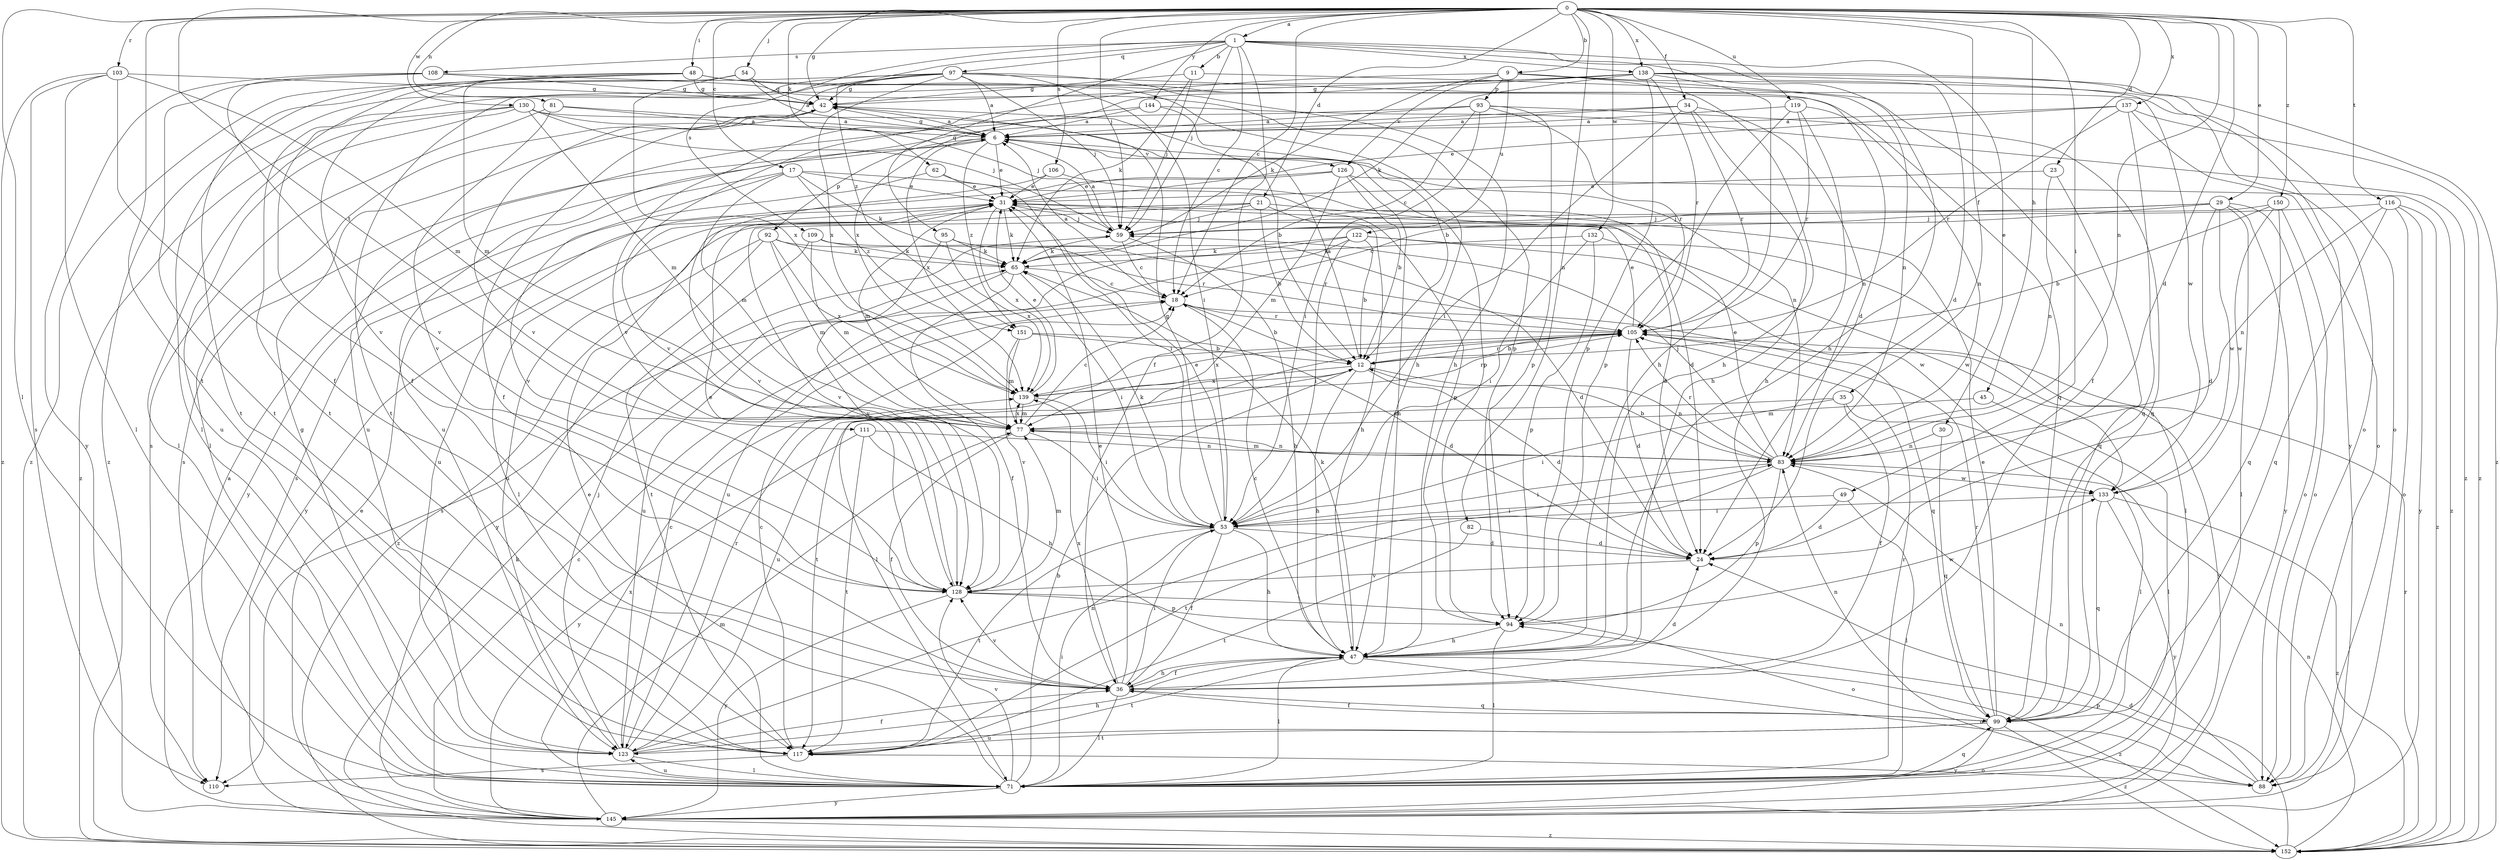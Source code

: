 strict digraph  {
0;
1;
6;
9;
11;
12;
17;
18;
21;
23;
24;
29;
30;
31;
34;
35;
36;
42;
45;
47;
48;
49;
53;
54;
59;
62;
65;
71;
77;
81;
82;
83;
88;
92;
93;
94;
95;
97;
99;
103;
105;
106;
108;
109;
110;
111;
116;
117;
119;
122;
123;
126;
128;
130;
132;
133;
137;
138;
139;
144;
145;
150;
151;
152;
0 -> 1  [label=a];
0 -> 9  [label=b];
0 -> 17  [label=c];
0 -> 18  [label=c];
0 -> 21  [label=d];
0 -> 23  [label=d];
0 -> 24  [label=d];
0 -> 29  [label=e];
0 -> 34  [label=f];
0 -> 35  [label=f];
0 -> 42  [label=g];
0 -> 45  [label=h];
0 -> 48  [label=i];
0 -> 49  [label=i];
0 -> 54  [label=j];
0 -> 59  [label=j];
0 -> 62  [label=k];
0 -> 71  [label=l];
0 -> 81  [label=n];
0 -> 82  [label=n];
0 -> 83  [label=n];
0 -> 103  [label=r];
0 -> 106  [label=s];
0 -> 111  [label=t];
0 -> 116  [label=t];
0 -> 117  [label=t];
0 -> 119  [label=u];
0 -> 130  [label=w];
0 -> 132  [label=w];
0 -> 137  [label=x];
0 -> 138  [label=x];
0 -> 144  [label=y];
0 -> 150  [label=z];
1 -> 11  [label=b];
1 -> 18  [label=c];
1 -> 24  [label=d];
1 -> 30  [label=e];
1 -> 36  [label=f];
1 -> 47  [label=h];
1 -> 59  [label=j];
1 -> 95  [label=q];
1 -> 97  [label=q];
1 -> 108  [label=s];
1 -> 109  [label=s];
1 -> 138  [label=x];
1 -> 151  [label=z];
6 -> 31  [label=e];
6 -> 42  [label=g];
6 -> 83  [label=n];
6 -> 92  [label=p];
6 -> 110  [label=s];
6 -> 126  [label=v];
6 -> 139  [label=x];
6 -> 151  [label=z];
9 -> 36  [label=f];
9 -> 47  [label=h];
9 -> 65  [label=k];
9 -> 93  [label=p];
9 -> 122  [label=u];
9 -> 126  [label=v];
9 -> 128  [label=v];
9 -> 145  [label=y];
11 -> 42  [label=g];
11 -> 59  [label=j];
11 -> 65  [label=k];
11 -> 83  [label=n];
12 -> 6  [label=a];
12 -> 24  [label=d];
12 -> 47  [label=h];
12 -> 83  [label=n];
12 -> 105  [label=r];
12 -> 117  [label=t];
12 -> 123  [label=u];
12 -> 139  [label=x];
17 -> 31  [label=e];
17 -> 65  [label=k];
17 -> 77  [label=m];
17 -> 94  [label=p];
17 -> 128  [label=v];
17 -> 145  [label=y];
17 -> 151  [label=z];
18 -> 6  [label=a];
18 -> 12  [label=b];
18 -> 99  [label=q];
18 -> 105  [label=r];
21 -> 12  [label=b];
21 -> 24  [label=d];
21 -> 47  [label=h];
21 -> 59  [label=j];
21 -> 123  [label=u];
21 -> 145  [label=y];
23 -> 31  [label=e];
23 -> 83  [label=n];
23 -> 99  [label=q];
24 -> 128  [label=v];
29 -> 18  [label=c];
29 -> 24  [label=d];
29 -> 59  [label=j];
29 -> 71  [label=l];
29 -> 88  [label=o];
29 -> 128  [label=v];
29 -> 133  [label=w];
29 -> 145  [label=y];
30 -> 83  [label=n];
30 -> 99  [label=q];
31 -> 59  [label=j];
31 -> 65  [label=k];
31 -> 71  [label=l];
31 -> 77  [label=m];
31 -> 139  [label=x];
34 -> 6  [label=a];
34 -> 47  [label=h];
34 -> 53  [label=i];
34 -> 83  [label=n];
34 -> 105  [label=r];
34 -> 123  [label=u];
35 -> 36  [label=f];
35 -> 53  [label=i];
35 -> 71  [label=l];
35 -> 77  [label=m];
36 -> 24  [label=d];
36 -> 31  [label=e];
36 -> 47  [label=h];
36 -> 53  [label=i];
36 -> 71  [label=l];
36 -> 99  [label=q];
36 -> 128  [label=v];
36 -> 139  [label=x];
42 -> 6  [label=a];
42 -> 12  [label=b];
42 -> 36  [label=f];
42 -> 71  [label=l];
45 -> 71  [label=l];
45 -> 77  [label=m];
47 -> 18  [label=c];
47 -> 36  [label=f];
47 -> 65  [label=k];
47 -> 71  [label=l];
47 -> 88  [label=o];
47 -> 117  [label=t];
47 -> 152  [label=z];
48 -> 36  [label=f];
48 -> 42  [label=g];
48 -> 47  [label=h];
48 -> 77  [label=m];
48 -> 88  [label=o];
48 -> 99  [label=q];
48 -> 117  [label=t];
48 -> 152  [label=z];
49 -> 24  [label=d];
49 -> 53  [label=i];
49 -> 71  [label=l];
53 -> 24  [label=d];
53 -> 31  [label=e];
53 -> 36  [label=f];
53 -> 42  [label=g];
53 -> 47  [label=h];
53 -> 65  [label=k];
53 -> 117  [label=t];
54 -> 6  [label=a];
54 -> 42  [label=g];
54 -> 128  [label=v];
54 -> 139  [label=x];
59 -> 6  [label=a];
59 -> 18  [label=c];
59 -> 47  [label=h];
59 -> 65  [label=k];
62 -> 31  [label=e];
62 -> 53  [label=i];
62 -> 110  [label=s];
65 -> 18  [label=c];
65 -> 36  [label=f];
65 -> 53  [label=i];
65 -> 123  [label=u];
71 -> 12  [label=b];
71 -> 31  [label=e];
71 -> 53  [label=i];
71 -> 99  [label=q];
71 -> 105  [label=r];
71 -> 123  [label=u];
71 -> 128  [label=v];
71 -> 139  [label=x];
71 -> 145  [label=y];
77 -> 18  [label=c];
77 -> 36  [label=f];
77 -> 53  [label=i];
77 -> 83  [label=n];
77 -> 139  [label=x];
81 -> 6  [label=a];
81 -> 59  [label=j];
81 -> 110  [label=s];
81 -> 128  [label=v];
82 -> 24  [label=d];
82 -> 117  [label=t];
83 -> 12  [label=b];
83 -> 31  [label=e];
83 -> 53  [label=i];
83 -> 59  [label=j];
83 -> 77  [label=m];
83 -> 94  [label=p];
83 -> 105  [label=r];
83 -> 117  [label=t];
83 -> 133  [label=w];
88 -> 83  [label=n];
88 -> 94  [label=p];
92 -> 65  [label=k];
92 -> 77  [label=m];
92 -> 105  [label=r];
92 -> 139  [label=x];
92 -> 145  [label=y];
92 -> 152  [label=z];
93 -> 6  [label=a];
93 -> 18  [label=c];
93 -> 53  [label=i];
93 -> 94  [label=p];
93 -> 99  [label=q];
93 -> 105  [label=r];
93 -> 123  [label=u];
94 -> 47  [label=h];
94 -> 71  [label=l];
94 -> 133  [label=w];
95 -> 65  [label=k];
95 -> 105  [label=r];
95 -> 128  [label=v];
95 -> 139  [label=x];
97 -> 6  [label=a];
97 -> 24  [label=d];
97 -> 42  [label=g];
97 -> 47  [label=h];
97 -> 53  [label=i];
97 -> 59  [label=j];
97 -> 71  [label=l];
97 -> 117  [label=t];
97 -> 128  [label=v];
97 -> 139  [label=x];
97 -> 152  [label=z];
99 -> 31  [label=e];
99 -> 36  [label=f];
99 -> 83  [label=n];
99 -> 105  [label=r];
99 -> 117  [label=t];
99 -> 123  [label=u];
99 -> 145  [label=y];
99 -> 152  [label=z];
103 -> 36  [label=f];
103 -> 42  [label=g];
103 -> 71  [label=l];
103 -> 77  [label=m];
103 -> 110  [label=s];
103 -> 152  [label=z];
105 -> 12  [label=b];
105 -> 24  [label=d];
105 -> 31  [label=e];
105 -> 71  [label=l];
105 -> 139  [label=x];
105 -> 145  [label=y];
106 -> 24  [label=d];
106 -> 31  [label=e];
106 -> 128  [label=v];
108 -> 42  [label=g];
108 -> 94  [label=p];
108 -> 117  [label=t];
108 -> 128  [label=v];
108 -> 145  [label=y];
109 -> 24  [label=d];
109 -> 65  [label=k];
109 -> 77  [label=m];
109 -> 117  [label=t];
111 -> 47  [label=h];
111 -> 83  [label=n];
111 -> 117  [label=t];
111 -> 145  [label=y];
116 -> 59  [label=j];
116 -> 83  [label=n];
116 -> 88  [label=o];
116 -> 99  [label=q];
116 -> 145  [label=y];
116 -> 152  [label=z];
117 -> 18  [label=c];
117 -> 88  [label=o];
117 -> 110  [label=s];
119 -> 6  [label=a];
119 -> 47  [label=h];
119 -> 83  [label=n];
119 -> 94  [label=p];
119 -> 105  [label=r];
122 -> 12  [label=b];
122 -> 53  [label=i];
122 -> 65  [label=k];
122 -> 71  [label=l];
122 -> 110  [label=s];
122 -> 123  [label=u];
122 -> 133  [label=w];
123 -> 18  [label=c];
123 -> 36  [label=f];
123 -> 42  [label=g];
123 -> 47  [label=h];
123 -> 59  [label=j];
123 -> 71  [label=l];
123 -> 83  [label=n];
123 -> 105  [label=r];
126 -> 12  [label=b];
126 -> 31  [label=e];
126 -> 47  [label=h];
126 -> 77  [label=m];
126 -> 123  [label=u];
126 -> 152  [label=z];
128 -> 31  [label=e];
128 -> 77  [label=m];
128 -> 88  [label=o];
128 -> 94  [label=p];
128 -> 145  [label=y];
130 -> 6  [label=a];
130 -> 59  [label=j];
130 -> 71  [label=l];
130 -> 77  [label=m];
130 -> 94  [label=p];
130 -> 123  [label=u];
130 -> 152  [label=z];
132 -> 53  [label=i];
132 -> 65  [label=k];
132 -> 94  [label=p];
132 -> 133  [label=w];
133 -> 53  [label=i];
133 -> 99  [label=q];
133 -> 145  [label=y];
133 -> 152  [label=z];
137 -> 6  [label=a];
137 -> 31  [label=e];
137 -> 88  [label=o];
137 -> 99  [label=q];
137 -> 105  [label=r];
137 -> 152  [label=z];
138 -> 42  [label=g];
138 -> 47  [label=h];
138 -> 65  [label=k];
138 -> 88  [label=o];
138 -> 94  [label=p];
138 -> 105  [label=r];
138 -> 117  [label=t];
138 -> 133  [label=w];
138 -> 139  [label=x];
138 -> 152  [label=z];
139 -> 31  [label=e];
139 -> 53  [label=i];
139 -> 77  [label=m];
139 -> 105  [label=r];
144 -> 6  [label=a];
144 -> 12  [label=b];
144 -> 128  [label=v];
144 -> 152  [label=z];
145 -> 6  [label=a];
145 -> 18  [label=c];
145 -> 31  [label=e];
145 -> 77  [label=m];
145 -> 152  [label=z];
150 -> 12  [label=b];
150 -> 59  [label=j];
150 -> 88  [label=o];
150 -> 99  [label=q];
150 -> 133  [label=w];
151 -> 12  [label=b];
151 -> 24  [label=d];
151 -> 77  [label=m];
151 -> 128  [label=v];
152 -> 24  [label=d];
152 -> 65  [label=k];
152 -> 83  [label=n];
152 -> 105  [label=r];
}
